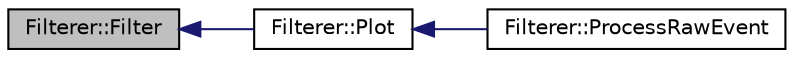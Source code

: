digraph "Filterer::Filter"
{
  edge [fontname="Helvetica",fontsize="10",labelfontname="Helvetica",labelfontsize="10"];
  node [fontname="Helvetica",fontsize="10",shape=record];
  rankdir="LR";
  Node1 [label="Filterer::Filter",height=0.2,width=0.4,color="black", fillcolor="grey75", style="filled", fontcolor="black"];
  Node1 -> Node2 [dir="back",color="midnightblue",fontsize="10",style="solid",fontname="Helvetica"];
  Node2 [label="Filterer::Plot",height=0.2,width=0.4,color="black", fillcolor="white", style="filled",URL="$d3/d4d/class_filterer.html#a51d2513f90bb3f612d899a0fbf92bad8",tooltip="Plot the current event. "];
  Node2 -> Node3 [dir="back",color="midnightblue",fontsize="10",style="solid",fontname="Helvetica"];
  Node3 [label="Filterer::ProcessRawEvent",height=0.2,width=0.4,color="black", fillcolor="white", style="filled",URL="$d3/d4d/class_filterer.html#af040e1a77b4e653efbc3484c426e108e",tooltip="Process all events in the event list. "];
}

